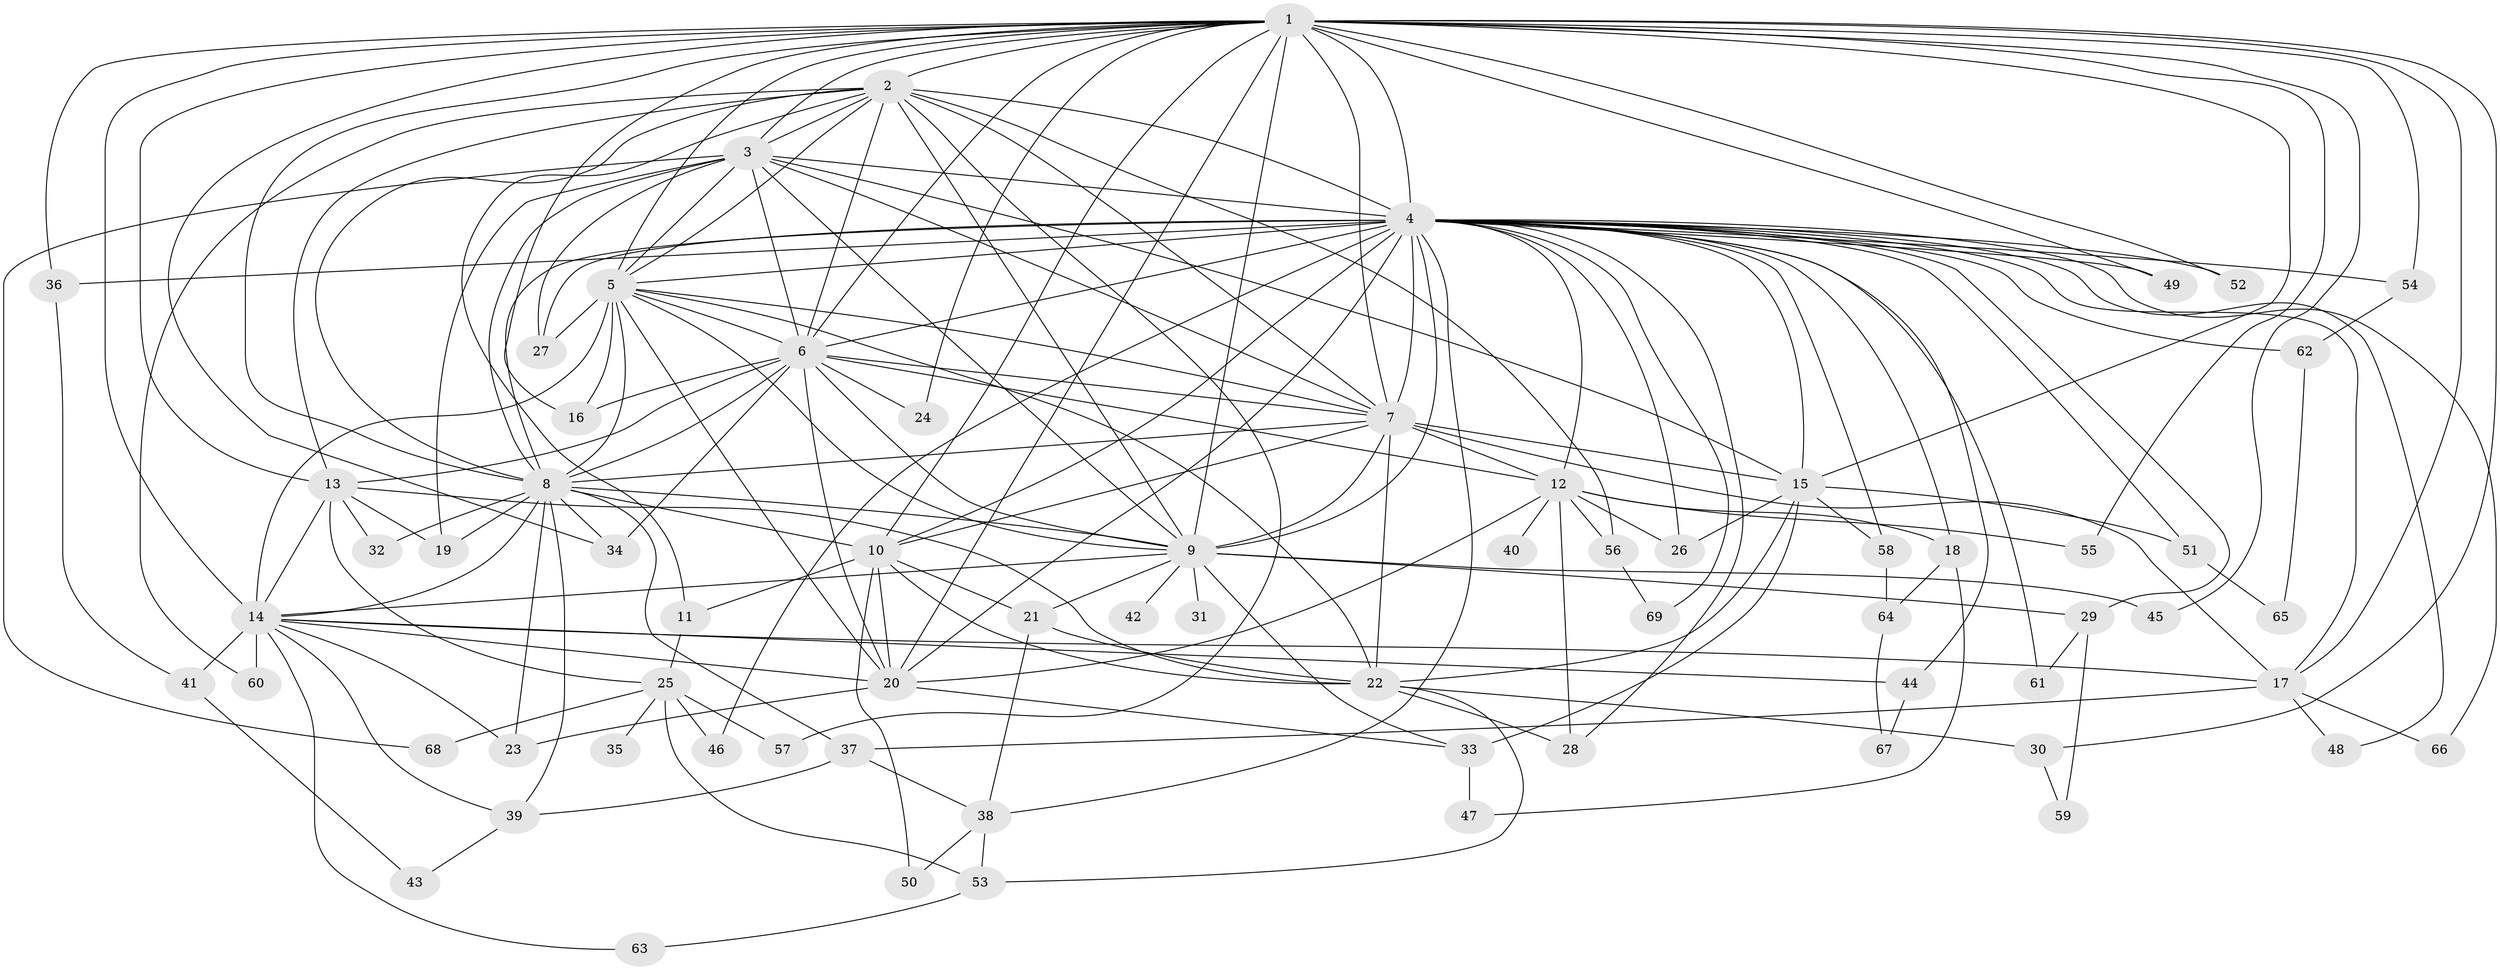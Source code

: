 // original degree distribution, {26: 0.007246376811594203, 17: 0.014492753623188406, 24: 0.014492753623188406, 27: 0.014492753623188406, 23: 0.007246376811594203, 20: 0.014492753623188406, 6: 0.014492753623188406, 10: 0.007246376811594203, 4: 0.09420289855072464, 13: 0.007246376811594203, 7: 0.007246376811594203, 2: 0.4855072463768116, 5: 0.028985507246376812, 3: 0.26811594202898553, 9: 0.014492753623188406}
// Generated by graph-tools (version 1.1) at 2025/34/03/09/25 02:34:42]
// undirected, 69 vertices, 183 edges
graph export_dot {
graph [start="1"]
  node [color=gray90,style=filled];
  1;
  2;
  3;
  4;
  5;
  6;
  7;
  8;
  9;
  10;
  11;
  12;
  13;
  14;
  15;
  16;
  17;
  18;
  19;
  20;
  21;
  22;
  23;
  24;
  25;
  26;
  27;
  28;
  29;
  30;
  31;
  32;
  33;
  34;
  35;
  36;
  37;
  38;
  39;
  40;
  41;
  42;
  43;
  44;
  45;
  46;
  47;
  48;
  49;
  50;
  51;
  52;
  53;
  54;
  55;
  56;
  57;
  58;
  59;
  60;
  61;
  62;
  63;
  64;
  65;
  66;
  67;
  68;
  69;
  1 -- 2 [weight=2.0];
  1 -- 3 [weight=3.0];
  1 -- 4 [weight=11.0];
  1 -- 5 [weight=2.0];
  1 -- 6 [weight=3.0];
  1 -- 7 [weight=2.0];
  1 -- 8 [weight=2.0];
  1 -- 9 [weight=2.0];
  1 -- 10 [weight=1.0];
  1 -- 13 [weight=1.0];
  1 -- 14 [weight=1.0];
  1 -- 15 [weight=1.0];
  1 -- 16 [weight=1.0];
  1 -- 17 [weight=1.0];
  1 -- 20 [weight=1.0];
  1 -- 24 [weight=2.0];
  1 -- 30 [weight=1.0];
  1 -- 34 [weight=2.0];
  1 -- 36 [weight=1.0];
  1 -- 45 [weight=2.0];
  1 -- 49 [weight=1.0];
  1 -- 52 [weight=1.0];
  1 -- 54 [weight=1.0];
  1 -- 55 [weight=1.0];
  2 -- 3 [weight=1.0];
  2 -- 4 [weight=2.0];
  2 -- 5 [weight=1.0];
  2 -- 6 [weight=2.0];
  2 -- 7 [weight=1.0];
  2 -- 8 [weight=1.0];
  2 -- 9 [weight=2.0];
  2 -- 11 [weight=1.0];
  2 -- 13 [weight=1.0];
  2 -- 56 [weight=1.0];
  2 -- 57 [weight=1.0];
  2 -- 60 [weight=1.0];
  3 -- 4 [weight=1.0];
  3 -- 5 [weight=2.0];
  3 -- 6 [weight=2.0];
  3 -- 7 [weight=1.0];
  3 -- 8 [weight=2.0];
  3 -- 9 [weight=2.0];
  3 -- 15 [weight=1.0];
  3 -- 19 [weight=1.0];
  3 -- 27 [weight=1.0];
  3 -- 68 [weight=1.0];
  4 -- 5 [weight=2.0];
  4 -- 6 [weight=2.0];
  4 -- 7 [weight=2.0];
  4 -- 8 [weight=1.0];
  4 -- 9 [weight=3.0];
  4 -- 10 [weight=1.0];
  4 -- 12 [weight=1.0];
  4 -- 15 [weight=1.0];
  4 -- 17 [weight=2.0];
  4 -- 18 [weight=1.0];
  4 -- 20 [weight=4.0];
  4 -- 26 [weight=1.0];
  4 -- 27 [weight=1.0];
  4 -- 28 [weight=1.0];
  4 -- 29 [weight=1.0];
  4 -- 36 [weight=1.0];
  4 -- 38 [weight=1.0];
  4 -- 44 [weight=1.0];
  4 -- 46 [weight=1.0];
  4 -- 48 [weight=1.0];
  4 -- 49 [weight=1.0];
  4 -- 51 [weight=1.0];
  4 -- 52 [weight=1.0];
  4 -- 54 [weight=1.0];
  4 -- 58 [weight=1.0];
  4 -- 61 [weight=1.0];
  4 -- 62 [weight=1.0];
  4 -- 66 [weight=1.0];
  4 -- 69 [weight=1.0];
  5 -- 6 [weight=1.0];
  5 -- 7 [weight=1.0];
  5 -- 8 [weight=2.0];
  5 -- 9 [weight=1.0];
  5 -- 14 [weight=11.0];
  5 -- 16 [weight=1.0];
  5 -- 20 [weight=1.0];
  5 -- 22 [weight=1.0];
  5 -- 27 [weight=1.0];
  6 -- 7 [weight=1.0];
  6 -- 8 [weight=1.0];
  6 -- 9 [weight=1.0];
  6 -- 12 [weight=1.0];
  6 -- 13 [weight=1.0];
  6 -- 16 [weight=1.0];
  6 -- 20 [weight=10.0];
  6 -- 24 [weight=1.0];
  6 -- 34 [weight=1.0];
  7 -- 8 [weight=2.0];
  7 -- 9 [weight=1.0];
  7 -- 10 [weight=1.0];
  7 -- 12 [weight=1.0];
  7 -- 15 [weight=1.0];
  7 -- 17 [weight=1.0];
  7 -- 22 [weight=8.0];
  8 -- 9 [weight=1.0];
  8 -- 10 [weight=1.0];
  8 -- 14 [weight=1.0];
  8 -- 19 [weight=1.0];
  8 -- 23 [weight=1.0];
  8 -- 32 [weight=1.0];
  8 -- 34 [weight=1.0];
  8 -- 37 [weight=1.0];
  8 -- 39 [weight=1.0];
  9 -- 14 [weight=1.0];
  9 -- 21 [weight=1.0];
  9 -- 29 [weight=1.0];
  9 -- 31 [weight=1.0];
  9 -- 33 [weight=1.0];
  9 -- 42 [weight=1.0];
  9 -- 45 [weight=1.0];
  10 -- 11 [weight=1.0];
  10 -- 20 [weight=1.0];
  10 -- 21 [weight=1.0];
  10 -- 22 [weight=1.0];
  10 -- 50 [weight=1.0];
  11 -- 25 [weight=1.0];
  12 -- 18 [weight=1.0];
  12 -- 20 [weight=4.0];
  12 -- 26 [weight=1.0];
  12 -- 28 [weight=1.0];
  12 -- 40 [weight=1.0];
  12 -- 55 [weight=1.0];
  12 -- 56 [weight=1.0];
  13 -- 14 [weight=1.0];
  13 -- 19 [weight=1.0];
  13 -- 22 [weight=2.0];
  13 -- 25 [weight=1.0];
  13 -- 32 [weight=1.0];
  14 -- 17 [weight=3.0];
  14 -- 20 [weight=2.0];
  14 -- 23 [weight=1.0];
  14 -- 39 [weight=1.0];
  14 -- 41 [weight=1.0];
  14 -- 44 [weight=1.0];
  14 -- 60 [weight=1.0];
  14 -- 63 [weight=1.0];
  15 -- 22 [weight=1.0];
  15 -- 26 [weight=1.0];
  15 -- 33 [weight=1.0];
  15 -- 51 [weight=1.0];
  15 -- 58 [weight=1.0];
  17 -- 37 [weight=1.0];
  17 -- 48 [weight=1.0];
  17 -- 66 [weight=1.0];
  18 -- 47 [weight=1.0];
  18 -- 64 [weight=1.0];
  20 -- 23 [weight=1.0];
  20 -- 33 [weight=1.0];
  21 -- 22 [weight=1.0];
  21 -- 38 [weight=1.0];
  22 -- 28 [weight=1.0];
  22 -- 30 [weight=1.0];
  22 -- 53 [weight=1.0];
  25 -- 35 [weight=1.0];
  25 -- 46 [weight=1.0];
  25 -- 53 [weight=1.0];
  25 -- 57 [weight=1.0];
  25 -- 68 [weight=1.0];
  29 -- 59 [weight=1.0];
  29 -- 61 [weight=1.0];
  30 -- 59 [weight=1.0];
  33 -- 47 [weight=1.0];
  36 -- 41 [weight=1.0];
  37 -- 38 [weight=1.0];
  37 -- 39 [weight=1.0];
  38 -- 50 [weight=1.0];
  38 -- 53 [weight=1.0];
  39 -- 43 [weight=1.0];
  41 -- 43 [weight=1.0];
  44 -- 67 [weight=1.0];
  51 -- 65 [weight=1.0];
  53 -- 63 [weight=1.0];
  54 -- 62 [weight=1.0];
  56 -- 69 [weight=1.0];
  58 -- 64 [weight=1.0];
  62 -- 65 [weight=1.0];
  64 -- 67 [weight=1.0];
}
